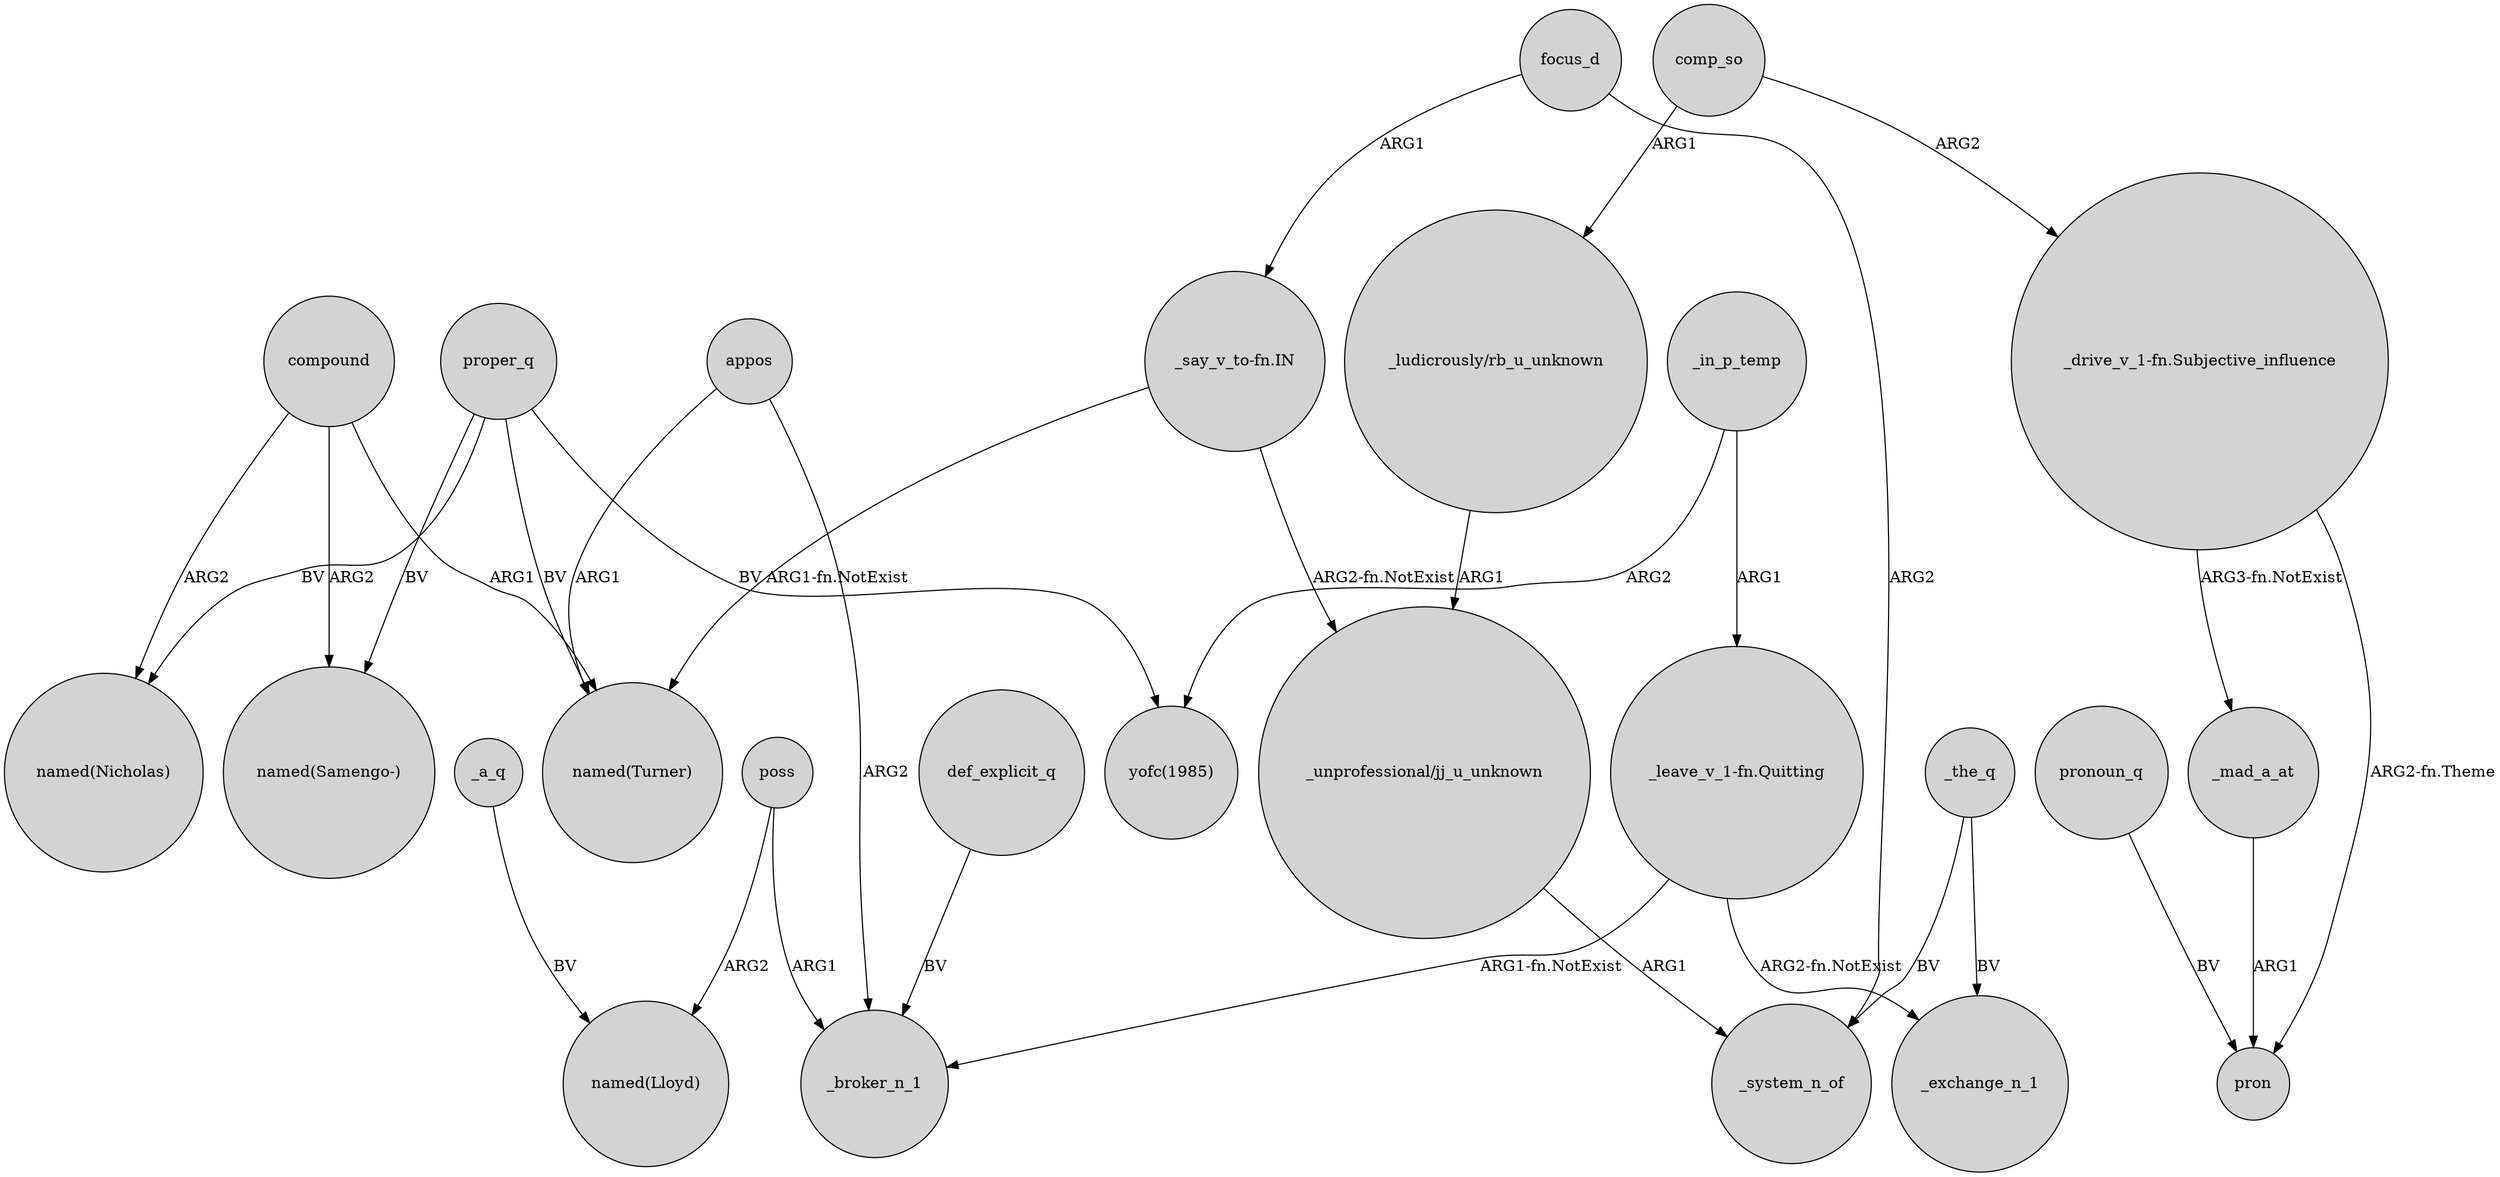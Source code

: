 digraph {
	node [shape=circle style=filled]
	"_say_v_to-fn.IN" -> "named(Turner)" [label="ARG1-fn.NotExist"]
	focus_d -> _system_n_of [label=ARG2]
	proper_q -> "named(Turner)" [label=BV]
	comp_so -> "_ludicrously/rb_u_unknown" [label=ARG1]
	"_drive_v_1-fn.Subjective_influence" -> pron [label="ARG2-fn.Theme"]
	compound -> "named(Nicholas)" [label=ARG2]
	comp_so -> "_drive_v_1-fn.Subjective_influence" [label=ARG2]
	"_leave_v_1-fn.Quitting" -> _broker_n_1 [label="ARG1-fn.NotExist"]
	compound -> "named(Samengo-)" [label=ARG2]
	"_ludicrously/rb_u_unknown" -> "_unprofessional/jj_u_unknown" [label=ARG1]
	compound -> "named(Turner)" [label=ARG1]
	"_leave_v_1-fn.Quitting" -> _exchange_n_1 [label="ARG2-fn.NotExist"]
	"_drive_v_1-fn.Subjective_influence" -> _mad_a_at [label="ARG3-fn.NotExist"]
	"_say_v_to-fn.IN" -> "_unprofessional/jj_u_unknown" [label="ARG2-fn.NotExist"]
	pronoun_q -> pron [label=BV]
	_a_q -> "named(Lloyd)" [label=BV]
	poss -> "named(Lloyd)" [label=ARG2]
	_in_p_temp -> "yofc(1985)" [label=ARG2]
	appos -> _broker_n_1 [label=ARG2]
	proper_q -> "named(Nicholas)" [label=BV]
	proper_q -> "yofc(1985)" [label=BV]
	_mad_a_at -> pron [label=ARG1]
	proper_q -> "named(Samengo-)" [label=BV]
	_the_q -> _system_n_of [label=BV]
	def_explicit_q -> _broker_n_1 [label=BV]
	_in_p_temp -> "_leave_v_1-fn.Quitting" [label=ARG1]
	appos -> "named(Turner)" [label=ARG1]
	poss -> _broker_n_1 [label=ARG1]
	"_unprofessional/jj_u_unknown" -> _system_n_of [label=ARG1]
	_the_q -> _exchange_n_1 [label=BV]
	focus_d -> "_say_v_to-fn.IN" [label=ARG1]
}
